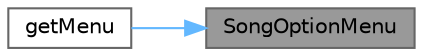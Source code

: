 digraph "SongOptionMenu"
{
 // LATEX_PDF_SIZE
  bgcolor="transparent";
  edge [fontname=Helvetica,fontsize=10,labelfontname=Helvetica,labelfontsize=10];
  node [fontname=Helvetica,fontsize=10,shape=box,height=0.2,width=0.4];
  rankdir="RL";
  Node1 [id="Node000001",label="SongOptionMenu",height=0.2,width=0.4,color="gray40", fillcolor="grey60", style="filled", fontcolor="black",tooltip="构造函数，初始化歌曲操作选项菜单"];
  Node1 -> Node2 [id="edge1_Node000001_Node000002",dir="back",color="steelblue1",style="solid",tooltip=" "];
  Node2 [id="Node000002",label="getMenu",height=0.2,width=0.4,color="grey40", fillcolor="white", style="filled",URL="$class_song_option_menu.html#a595a0cc3e8cb4d6902a7a8a89a10a4e9",tooltip="获取当前菜单对象"];
}
